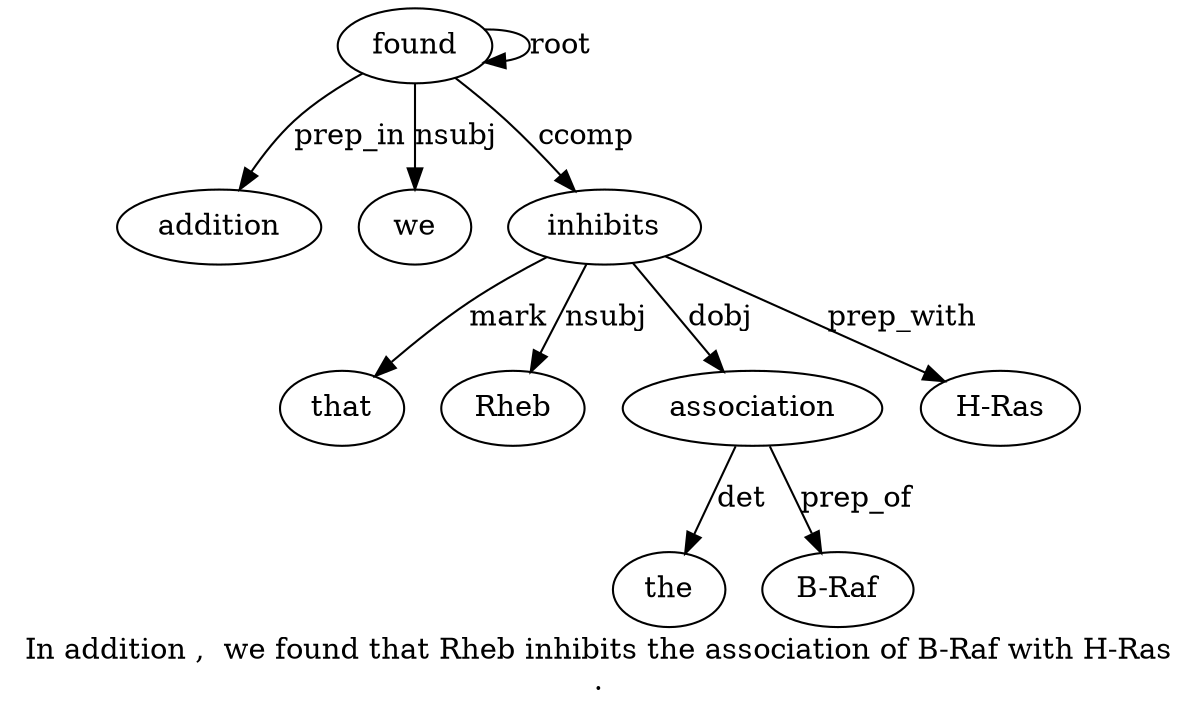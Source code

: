 digraph "In addition ,  we found that Rheb inhibits the association of B-Raf with H-Ras ." {
label="In addition ,  we found that Rheb inhibits the association of B-Raf with H-Ras
.";
found5 [style=filled, fillcolor=white, label=found];
addition2 [style=filled, fillcolor=white, label=addition];
found5 -> addition2  [label=prep_in];
we4 [style=filled, fillcolor=white, label=we];
found5 -> we4  [label=nsubj];
found5 -> found5  [label=root];
inhibits8 [style=filled, fillcolor=white, label=inhibits];
that6 [style=filled, fillcolor=white, label=that];
inhibits8 -> that6  [label=mark];
Rheb7 [style=filled, fillcolor=white, label=Rheb];
inhibits8 -> Rheb7  [label=nsubj];
found5 -> inhibits8  [label=ccomp];
association10 [style=filled, fillcolor=white, label=association];
the9 [style=filled, fillcolor=white, label=the];
association10 -> the9  [label=det];
inhibits8 -> association10  [label=dobj];
"B-Raf12" [style=filled, fillcolor=white, label="B-Raf"];
association10 -> "B-Raf12"  [label=prep_of];
"H-Ras14" [style=filled, fillcolor=white, label="H-Ras"];
inhibits8 -> "H-Ras14"  [label=prep_with];
}
